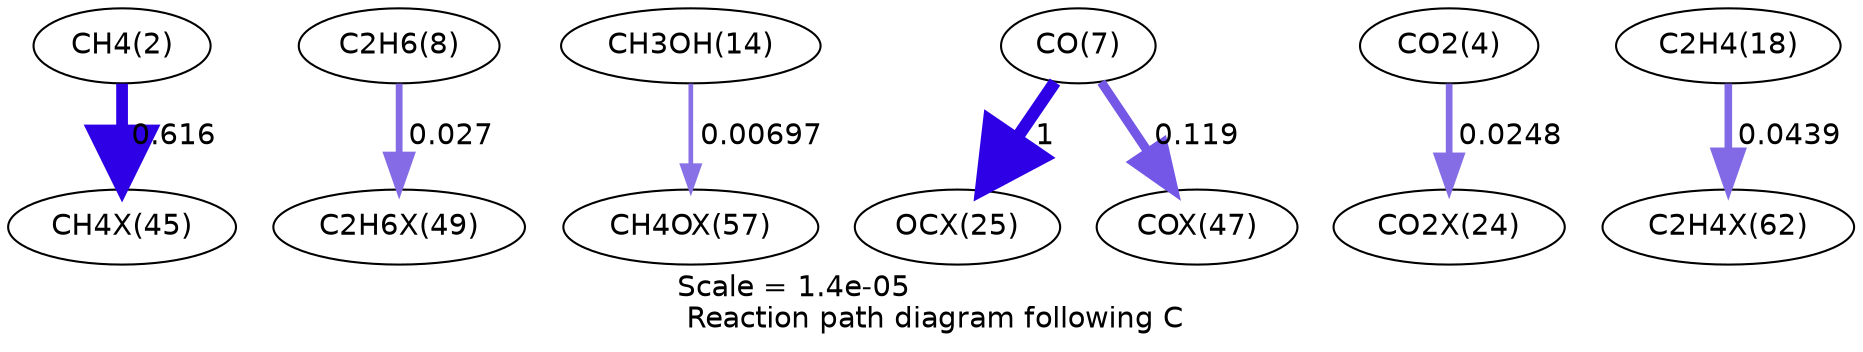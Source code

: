 digraph reaction_paths {
center=1;
s4 -> s46[fontname="Helvetica", penwidth=5.63, arrowsize=2.82, color="0.7, 1.12, 0.9"
, label=" 0.616"];
s10 -> s50[fontname="Helvetica", penwidth=3.27, arrowsize=1.64, color="0.7, 0.527, 0.9"
, label=" 0.027"];
s16 -> s56[fontname="Helvetica", penwidth=2.25, arrowsize=1.13, color="0.7, 0.507, 0.9"
, label=" 0.00697"];
s9 -> s42[fontname="Helvetica", penwidth=6, arrowsize=3, color="0.7, 1.5, 0.9"
, label=" 1"];
s9 -> s48[fontname="Helvetica", penwidth=4.39, arrowsize=2.2, color="0.7, 0.619, 0.9"
, label=" 0.119"];
s6 -> s41[fontname="Helvetica", penwidth=3.21, arrowsize=1.6, color="0.7, 0.525, 0.9"
, label=" 0.0248"];
s20 -> s58[fontname="Helvetica", penwidth=3.64, arrowsize=1.82, color="0.7, 0.544, 0.9"
, label=" 0.0439"];
s4 [ fontname="Helvetica", label="CH4(2)"];
s6 [ fontname="Helvetica", label="CO2(4)"];
s9 [ fontname="Helvetica", label="CO(7)"];
s10 [ fontname="Helvetica", label="C2H6(8)"];
s16 [ fontname="Helvetica", label="CH3OH(14)"];
s20 [ fontname="Helvetica", label="C2H4(18)"];
s41 [ fontname="Helvetica", label="CO2X(24)"];
s42 [ fontname="Helvetica", label="OCX(25)"];
s46 [ fontname="Helvetica", label="CH4X(45)"];
s48 [ fontname="Helvetica", label="COX(47)"];
s50 [ fontname="Helvetica", label="C2H6X(49)"];
s56 [ fontname="Helvetica", label="CH4OX(57)"];
s58 [ fontname="Helvetica", label="C2H4X(62)"];
 label = "Scale = 1.4e-05\l Reaction path diagram following C";
 fontname = "Helvetica";
}
